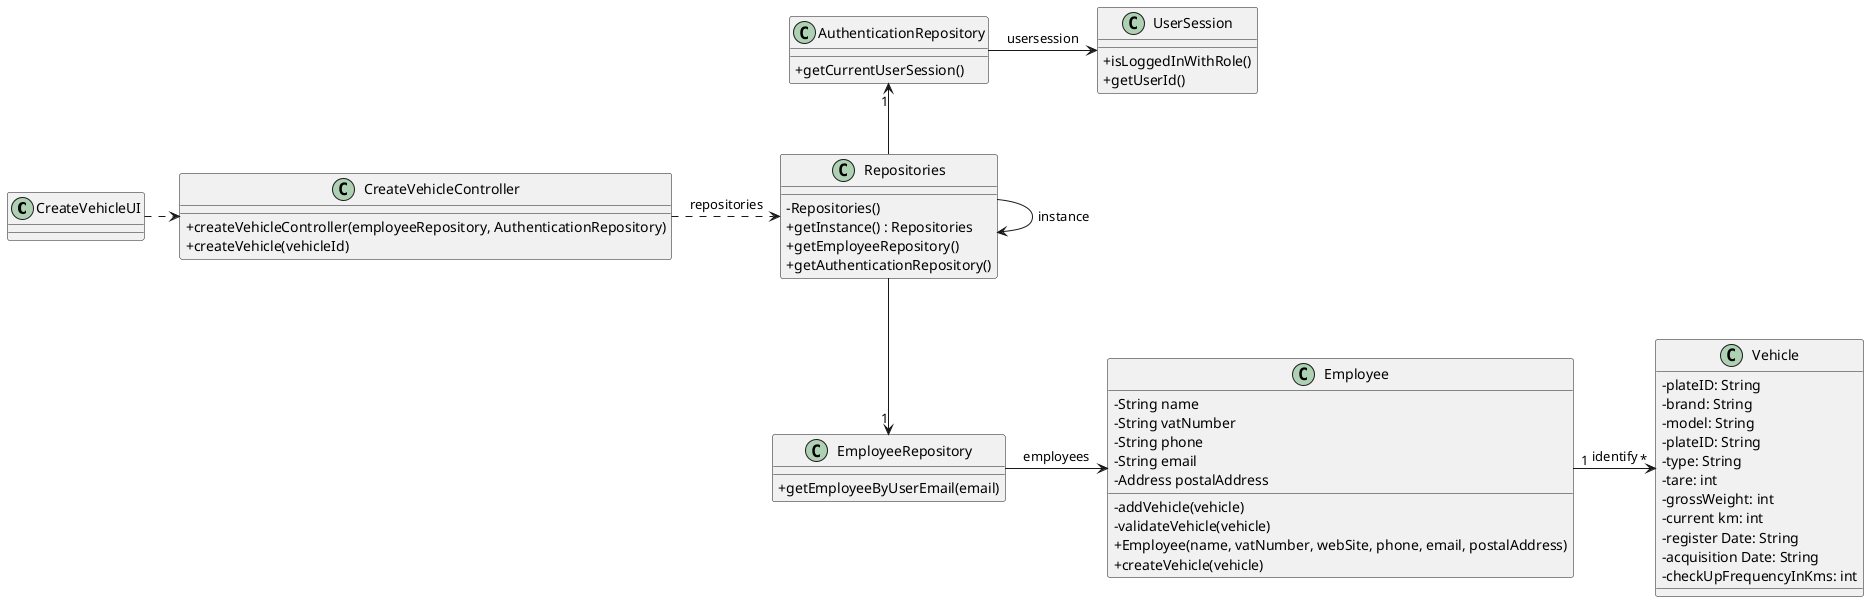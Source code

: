@startuml
'skinparam monochrome true
skinparam packageStyle rectangle
skinparam shadowing false
skinparam linetype polyline
'skinparam linetype orto

skinparam classAttributeIconSize 0

'left to right direction

class CreateVehicleUI{
}

class CreateVehicleController {
    + createVehicleController(employeeRepository, AuthenticationRepository)
    + createVehicle(vehicleId)
}


' --------------------------------------------
'             REPOSITORIOS
' --------------------------------------------

class Repositories {
    - Repositories()
    + getInstance() : Repositories
    + getEmployeeRepository()
    + getAuthenticationRepository()
}

class EmployeeRepository {
    + getEmployeeByUserEmail(email)
}



class AuthenticationRepository
{
    + getCurrentUserSession()
}


' --------------------------------------------
'             CLASSES "FINAIS" & DOMAIN
' --------------------------------------------

class Employee {
    - String name
    - String vatNumber
    - String phone
    - String email
    - Address postalAddress
    - addVehicle(vehicle)
    - validateVehicle(vehicle)
    + Employee(name, vatNumber, webSite, phone, email, postalAddress)
    + createVehicle(vehicle)
'    - getUserByEmail(email)
}




class UserSession
{
    + isLoggedInWithRole()
    + getUserId()
}

class Vehicle {
    - plateID: String
    - brand: String
    - model: String
    - plateID: String
    - type: String
    - tare: int
    - grossWeight: int
    - current km: int
    - register Date: String
    - acquisition Date: String
    - checkUpFrequencyInKms: int
'    + createVehicle ()

}




' --------------------------------------------
'             LIGAÇÕES
' --------------------------------------------

'Create Vehicle UI
CreateVehicleUI -r..> CreateVehicleController

'Create Vehicle Controller
CreateVehicleController -r---.> Repositories :repositories
'CreateVehicleController ----.>Vehicle
'CreateVehicleController -> VehicleRepository

'REPOSITORIES


Repositories -r-> Repositories : instance
Repositories -d-> "1" EmployeeRepository
Repositories -u-> "1" AuthenticationRepository
EmployeeRepository -> Employee : employees
AuthenticationRepository -> UserSession : usersession
Employee "1" -> "*" Vehicle  : identify

' --------------------------------------------------
'   Descomentar para adicionar "VehicleRepository"
' --------------------------------------------------


'VehicleRepository -> Employee
'Repositories -r-> "1" VehicleRepository
'class VehicleRepository {
'    - vehicles: List<Vehicle>
'    + getVehicleByIdPlate(plateId): Vehicle
'}

' -------------------------------------------------



'Organization -- VehicleRepository
@enduml
